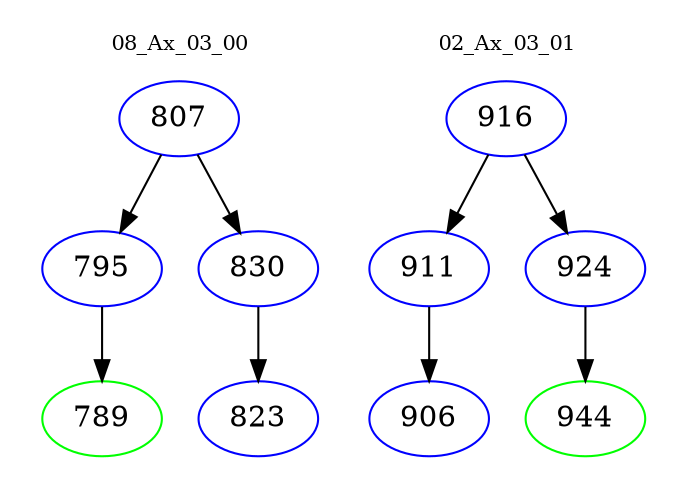 digraph{
subgraph cluster_0 {
color = white
label = "08_Ax_03_00";
fontsize=10;
T0_807 [label="807", color="blue"]
T0_807 -> T0_795 [color="black"]
T0_795 [label="795", color="blue"]
T0_795 -> T0_789 [color="black"]
T0_789 [label="789", color="green"]
T0_807 -> T0_830 [color="black"]
T0_830 [label="830", color="blue"]
T0_830 -> T0_823 [color="black"]
T0_823 [label="823", color="blue"]
}
subgraph cluster_1 {
color = white
label = "02_Ax_03_01";
fontsize=10;
T1_916 [label="916", color="blue"]
T1_916 -> T1_911 [color="black"]
T1_911 [label="911", color="blue"]
T1_911 -> T1_906 [color="black"]
T1_906 [label="906", color="blue"]
T1_916 -> T1_924 [color="black"]
T1_924 [label="924", color="blue"]
T1_924 -> T1_944 [color="black"]
T1_944 [label="944", color="green"]
}
}
